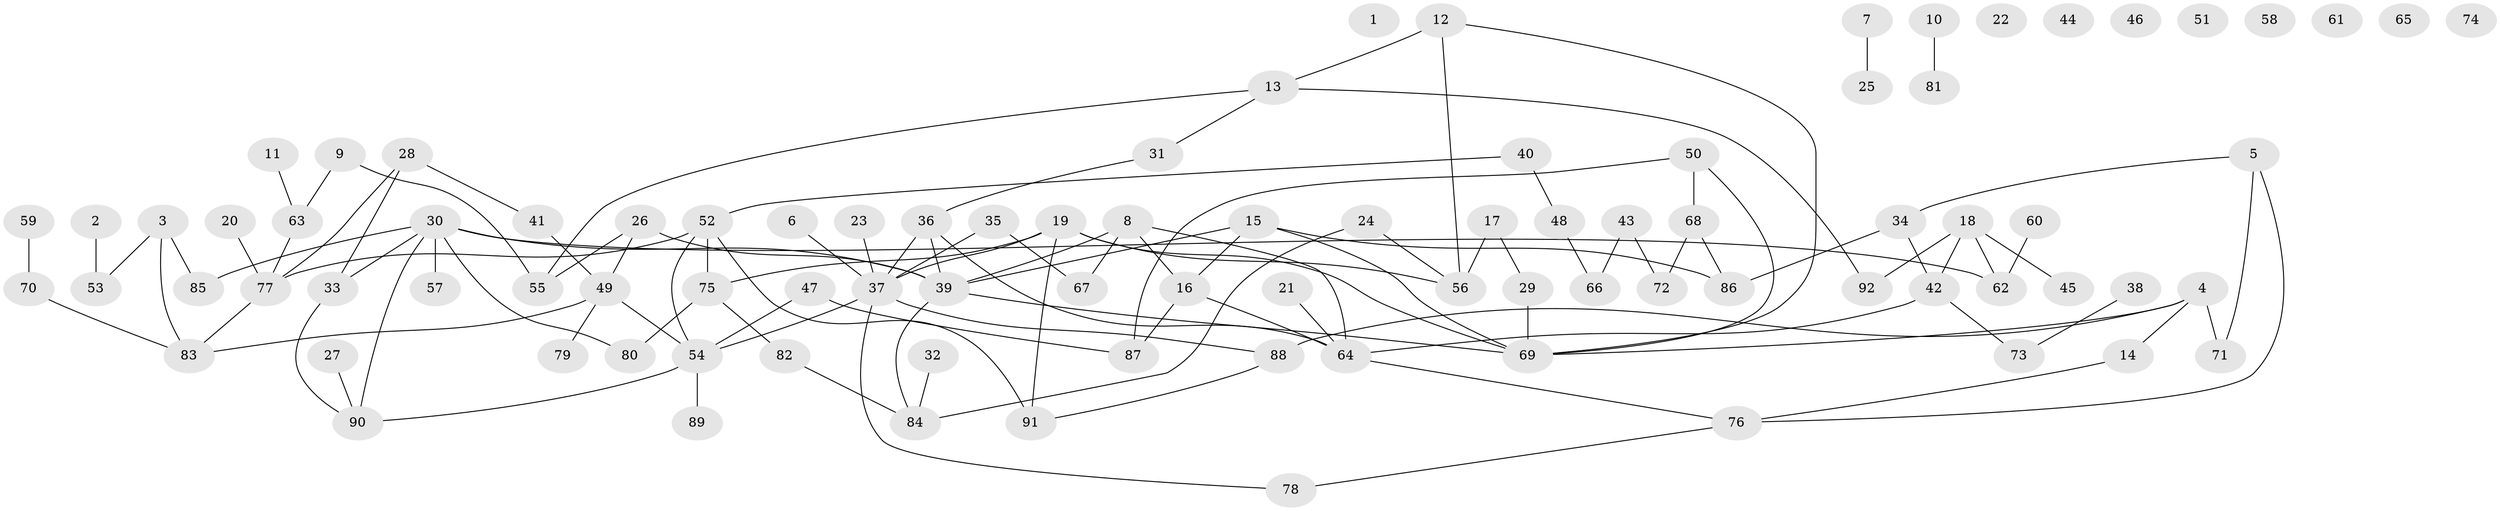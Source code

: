 // coarse degree distribution, {0: 0.1746031746031746, 1: 0.19047619047619047, 3: 0.12698412698412698, 4: 0.12698412698412698, 7: 0.06349206349206349, 5: 0.06349206349206349, 8: 0.047619047619047616, 2: 0.19047619047619047, 6: 0.015873015873015872}
// Generated by graph-tools (version 1.1) at 2025/41/03/06/25 10:41:21]
// undirected, 92 vertices, 116 edges
graph export_dot {
graph [start="1"]
  node [color=gray90,style=filled];
  1;
  2;
  3;
  4;
  5;
  6;
  7;
  8;
  9;
  10;
  11;
  12;
  13;
  14;
  15;
  16;
  17;
  18;
  19;
  20;
  21;
  22;
  23;
  24;
  25;
  26;
  27;
  28;
  29;
  30;
  31;
  32;
  33;
  34;
  35;
  36;
  37;
  38;
  39;
  40;
  41;
  42;
  43;
  44;
  45;
  46;
  47;
  48;
  49;
  50;
  51;
  52;
  53;
  54;
  55;
  56;
  57;
  58;
  59;
  60;
  61;
  62;
  63;
  64;
  65;
  66;
  67;
  68;
  69;
  70;
  71;
  72;
  73;
  74;
  75;
  76;
  77;
  78;
  79;
  80;
  81;
  82;
  83;
  84;
  85;
  86;
  87;
  88;
  89;
  90;
  91;
  92;
  2 -- 53;
  3 -- 53;
  3 -- 83;
  3 -- 85;
  4 -- 14;
  4 -- 69;
  4 -- 71;
  4 -- 88;
  5 -- 34;
  5 -- 71;
  5 -- 76;
  6 -- 37;
  7 -- 25;
  8 -- 16;
  8 -- 39;
  8 -- 64;
  8 -- 67;
  9 -- 55;
  9 -- 63;
  10 -- 81;
  11 -- 63;
  12 -- 13;
  12 -- 56;
  12 -- 69;
  13 -- 31;
  13 -- 55;
  13 -- 92;
  14 -- 76;
  15 -- 16;
  15 -- 39;
  15 -- 69;
  15 -- 86;
  16 -- 64;
  16 -- 87;
  17 -- 29;
  17 -- 56;
  18 -- 42;
  18 -- 45;
  18 -- 62;
  18 -- 92;
  19 -- 37;
  19 -- 56;
  19 -- 69;
  19 -- 75;
  19 -- 91;
  20 -- 77;
  21 -- 64;
  23 -- 37;
  24 -- 56;
  24 -- 84;
  26 -- 39;
  26 -- 49;
  26 -- 55;
  27 -- 90;
  28 -- 33;
  28 -- 41;
  28 -- 77;
  29 -- 69;
  30 -- 33;
  30 -- 39;
  30 -- 57;
  30 -- 62;
  30 -- 80;
  30 -- 85;
  30 -- 90;
  31 -- 36;
  32 -- 84;
  33 -- 90;
  34 -- 42;
  34 -- 86;
  35 -- 37;
  35 -- 67;
  36 -- 37;
  36 -- 39;
  36 -- 64;
  37 -- 54;
  37 -- 78;
  37 -- 88;
  38 -- 73;
  39 -- 69;
  39 -- 84;
  40 -- 48;
  40 -- 52;
  41 -- 49;
  42 -- 64;
  42 -- 73;
  43 -- 66;
  43 -- 72;
  47 -- 54;
  47 -- 87;
  48 -- 66;
  49 -- 54;
  49 -- 79;
  49 -- 83;
  50 -- 68;
  50 -- 69;
  50 -- 87;
  52 -- 54;
  52 -- 75;
  52 -- 77;
  52 -- 91;
  54 -- 89;
  54 -- 90;
  59 -- 70;
  60 -- 62;
  63 -- 77;
  64 -- 76;
  68 -- 72;
  68 -- 86;
  70 -- 83;
  75 -- 80;
  75 -- 82;
  76 -- 78;
  77 -- 83;
  82 -- 84;
  88 -- 91;
}
